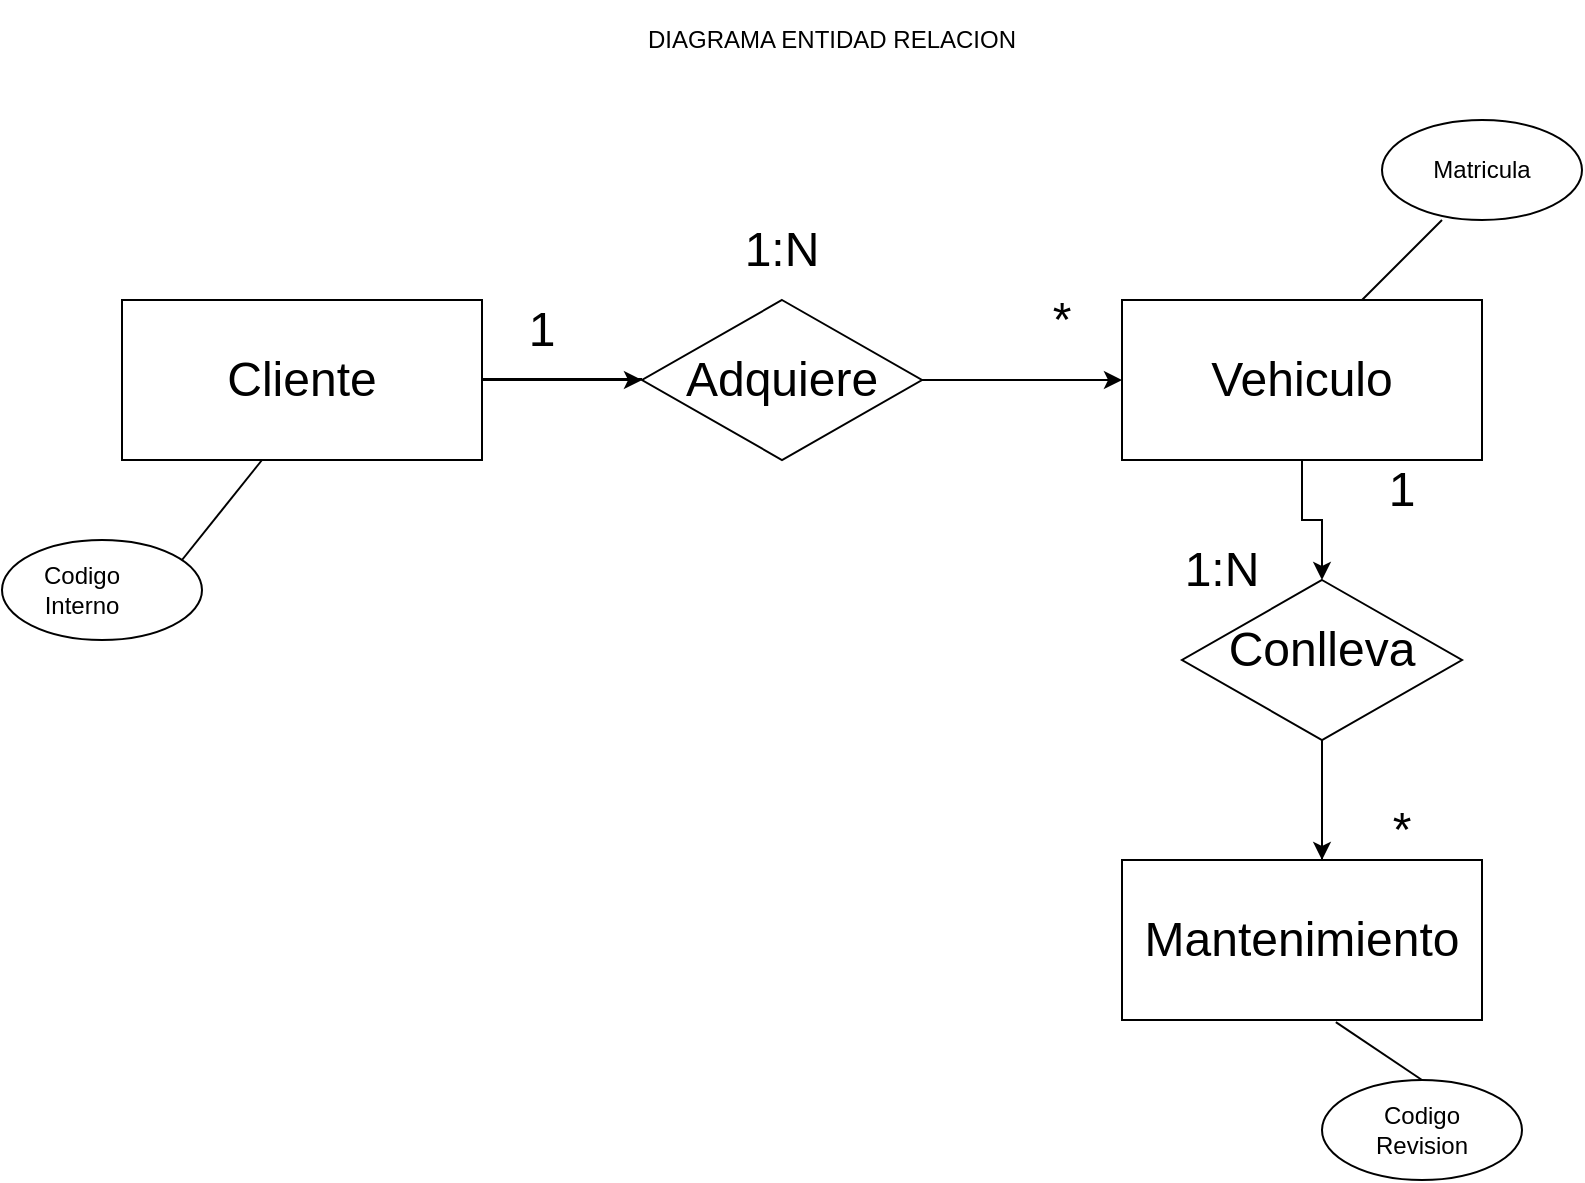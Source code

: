 <mxfile version="21.6.2" type="github">
  <diagram name="Page-1" id="32we7wKkpuTMR-FPi_ei">
    <mxGraphModel dx="880" dy="452" grid="1" gridSize="10" guides="1" tooltips="1" connect="1" arrows="1" fold="1" page="1" pageScale="1" pageWidth="850" pageHeight="1100" math="0" shadow="0">
      <root>
        <mxCell id="0" />
        <mxCell id="1" parent="0" />
        <mxCell id="rc7ttSQa2OtZKkBT7D2q-3" style="edgeStyle=orthogonalEdgeStyle;rounded=0;orthogonalLoop=1;jettySize=auto;html=1;entryX=0;entryY=0.5;entryDx=0;entryDy=0;" parent="1" source="zyYQOy7fIr2kreB1w1Vg-1" target="zyYQOy7fIr2kreB1w1Vg-10" edge="1">
          <mxGeometry relative="1" as="geometry" />
        </mxCell>
        <mxCell id="zyYQOy7fIr2kreB1w1Vg-1" value="" style="rounded=0;whiteSpace=wrap;html=1;" parent="1" vertex="1">
          <mxGeometry x="80" y="160" width="180" height="80" as="geometry" />
        </mxCell>
        <mxCell id="zyYQOy7fIr2kreB1w1Vg-2" value="Vehiculo" style="text;html=1;strokeColor=none;fillColor=none;align=center;verticalAlign=middle;whiteSpace=wrap;rounded=0;" parent="1" vertex="1">
          <mxGeometry x="650" y="185" width="60" height="30" as="geometry" />
        </mxCell>
        <mxCell id="rc7ttSQa2OtZKkBT7D2q-5" style="edgeStyle=orthogonalEdgeStyle;rounded=0;orthogonalLoop=1;jettySize=auto;html=1;exitX=0.5;exitY=1;exitDx=0;exitDy=0;" parent="1" source="zyYQOy7fIr2kreB1w1Vg-3" edge="1">
          <mxGeometry relative="1" as="geometry">
            <mxPoint x="680" y="300.0" as="targetPoint" />
            <Array as="points">
              <mxPoint x="670" y="270" />
              <mxPoint x="680" y="270" />
            </Array>
          </mxGeometry>
        </mxCell>
        <mxCell id="zyYQOy7fIr2kreB1w1Vg-3" value="" style="rounded=0;whiteSpace=wrap;html=1;" parent="1" vertex="1">
          <mxGeometry x="580" y="160" width="180" height="80" as="geometry" />
        </mxCell>
        <mxCell id="zyYQOy7fIr2kreB1w1Vg-4" value="" style="rounded=0;whiteSpace=wrap;html=1;" parent="1" vertex="1">
          <mxGeometry x="580" y="440" width="180" height="80" as="geometry" />
        </mxCell>
        <mxCell id="zyYQOy7fIr2kreB1w1Vg-7" value="&lt;font style=&quot;font-size: 24px;&quot;&gt;Cliente&lt;/font&gt;" style="text;html=1;strokeColor=none;fillColor=none;align=center;verticalAlign=middle;whiteSpace=wrap;rounded=0;" parent="1" vertex="1">
          <mxGeometry x="140" y="185" width="60" height="30" as="geometry" />
        </mxCell>
        <mxCell id="zyYQOy7fIr2kreB1w1Vg-8" value="&lt;font style=&quot;font-size: 24px;&quot;&gt;Mantenimiento&lt;/font&gt;" style="text;html=1;strokeColor=none;fillColor=none;align=center;verticalAlign=middle;whiteSpace=wrap;rounded=0;" parent="1" vertex="1">
          <mxGeometry x="640" y="465" width="60" height="30" as="geometry" />
        </mxCell>
        <mxCell id="rc7ttSQa2OtZKkBT7D2q-6" style="edgeStyle=orthogonalEdgeStyle;rounded=0;orthogonalLoop=1;jettySize=auto;html=1;" parent="1" source="zyYQOy7fIr2kreB1w1Vg-9" edge="1">
          <mxGeometry relative="1" as="geometry">
            <mxPoint x="680" y="440" as="targetPoint" />
          </mxGeometry>
        </mxCell>
        <mxCell id="zyYQOy7fIr2kreB1w1Vg-9" value="" style="rhombus;whiteSpace=wrap;html=1;" parent="1" vertex="1">
          <mxGeometry x="610" y="300" width="140" height="80" as="geometry" />
        </mxCell>
        <mxCell id="rc7ttSQa2OtZKkBT7D2q-4" style="edgeStyle=orthogonalEdgeStyle;rounded=0;orthogonalLoop=1;jettySize=auto;html=1;" parent="1" source="zyYQOy7fIr2kreB1w1Vg-10" edge="1">
          <mxGeometry relative="1" as="geometry">
            <mxPoint x="580" y="200" as="targetPoint" />
          </mxGeometry>
        </mxCell>
        <mxCell id="zyYQOy7fIr2kreB1w1Vg-10" value="" style="rhombus;whiteSpace=wrap;html=1;" parent="1" vertex="1">
          <mxGeometry x="340" y="160" width="140" height="80" as="geometry" />
        </mxCell>
        <mxCell id="zyYQOy7fIr2kreB1w1Vg-11" value="" style="ellipse;whiteSpace=wrap;html=1;" parent="1" vertex="1">
          <mxGeometry x="710" y="70" width="100" height="50" as="geometry" />
        </mxCell>
        <mxCell id="zyYQOy7fIr2kreB1w1Vg-12" value="Matricula" style="text;html=1;strokeColor=none;fillColor=none;align=center;verticalAlign=middle;whiteSpace=wrap;rounded=0;" parent="1" vertex="1">
          <mxGeometry x="730" y="80" width="60" height="30" as="geometry" />
        </mxCell>
        <mxCell id="zyYQOy7fIr2kreB1w1Vg-15" value="" style="endArrow=none;html=1;rounded=0;" parent="1" edge="1">
          <mxGeometry width="50" height="50" relative="1" as="geometry">
            <mxPoint x="700" y="160" as="sourcePoint" />
            <mxPoint x="740" y="120" as="targetPoint" />
          </mxGeometry>
        </mxCell>
        <mxCell id="zyYQOy7fIr2kreB1w1Vg-17" value="&lt;font style=&quot;font-size: 24px;&quot;&gt;Vehiculo&lt;/font&gt;" style="text;html=1;strokeColor=none;fillColor=none;align=center;verticalAlign=middle;whiteSpace=wrap;rounded=0;" parent="1" vertex="1">
          <mxGeometry x="640" y="185" width="60" height="30" as="geometry" />
        </mxCell>
        <mxCell id="zyYQOy7fIr2kreB1w1Vg-18" value="" style="endArrow=none;html=1;rounded=0;" parent="1" edge="1">
          <mxGeometry width="50" height="50" relative="1" as="geometry">
            <mxPoint x="260" y="199.5" as="sourcePoint" />
            <mxPoint x="340" y="199.5" as="targetPoint" />
          </mxGeometry>
        </mxCell>
        <mxCell id="zyYQOy7fIr2kreB1w1Vg-19" value="" style="endArrow=none;html=1;rounded=0;exitX=1;exitY=0.5;exitDx=0;exitDy=0;" parent="1" edge="1">
          <mxGeometry width="50" height="50" relative="1" as="geometry">
            <mxPoint x="580" y="200" as="sourcePoint" />
            <mxPoint x="580" y="199.5" as="targetPoint" />
          </mxGeometry>
        </mxCell>
        <mxCell id="zyYQOy7fIr2kreB1w1Vg-20" value="&lt;font style=&quot;font-size: 24px;&quot;&gt;Adquiere&lt;/font&gt;" style="text;html=1;strokeColor=none;fillColor=none;align=center;verticalAlign=middle;whiteSpace=wrap;rounded=0;" parent="1" vertex="1">
          <mxGeometry x="380" y="185" width="60" height="30" as="geometry" />
        </mxCell>
        <mxCell id="zyYQOy7fIr2kreB1w1Vg-22" value="" style="ellipse;whiteSpace=wrap;html=1;" parent="1" vertex="1">
          <mxGeometry x="20" y="280" width="100" height="50" as="geometry" />
        </mxCell>
        <mxCell id="zyYQOy7fIr2kreB1w1Vg-24" value="Codigo Interno" style="text;html=1;strokeColor=none;fillColor=none;align=center;verticalAlign=middle;whiteSpace=wrap;rounded=0;" parent="1" vertex="1">
          <mxGeometry x="30" y="290" width="60" height="30" as="geometry" />
        </mxCell>
        <mxCell id="zyYQOy7fIr2kreB1w1Vg-27" value="" style="endArrow=none;html=1;rounded=0;exitX=0.9;exitY=0.2;exitDx=0;exitDy=0;exitPerimeter=0;" parent="1" source="zyYQOy7fIr2kreB1w1Vg-22" edge="1">
          <mxGeometry width="50" height="50" relative="1" as="geometry">
            <mxPoint x="100" y="290" as="sourcePoint" />
            <mxPoint x="150" y="240" as="targetPoint" />
          </mxGeometry>
        </mxCell>
        <mxCell id="zyYQOy7fIr2kreB1w1Vg-28" value="&lt;font style=&quot;font-size: 24px;&quot;&gt;1&lt;/font&gt;" style="text;html=1;strokeColor=none;fillColor=none;align=center;verticalAlign=middle;whiteSpace=wrap;rounded=0;" parent="1" vertex="1">
          <mxGeometry x="260" y="160" width="60" height="30" as="geometry" />
        </mxCell>
        <mxCell id="zyYQOy7fIr2kreB1w1Vg-29" value="&lt;font style=&quot;font-size: 24px;&quot;&gt;*&lt;/font&gt;" style="text;html=1;strokeColor=none;fillColor=none;align=center;verticalAlign=middle;whiteSpace=wrap;rounded=0;" parent="1" vertex="1">
          <mxGeometry x="520" y="155" width="60" height="30" as="geometry" />
        </mxCell>
        <mxCell id="zyYQOy7fIr2kreB1w1Vg-30" value="&lt;font style=&quot;font-size: 24px;&quot;&gt;1:N&lt;/font&gt;" style="text;html=1;strokeColor=none;fillColor=none;align=center;verticalAlign=middle;whiteSpace=wrap;rounded=0;" parent="1" vertex="1">
          <mxGeometry x="380" y="120" width="60" height="30" as="geometry" />
        </mxCell>
        <mxCell id="zyYQOy7fIr2kreB1w1Vg-32" value="" style="endArrow=none;html=1;rounded=0;" parent="1" edge="1">
          <mxGeometry width="50" height="50" relative="1" as="geometry">
            <mxPoint x="680" y="440" as="sourcePoint" />
            <mxPoint x="680" y="380" as="targetPoint" />
          </mxGeometry>
        </mxCell>
        <mxCell id="zyYQOy7fIr2kreB1w1Vg-33" value="&lt;font style=&quot;font-size: 24px;&quot;&gt;Conlleva&lt;/font&gt;" style="text;html=1;strokeColor=none;fillColor=none;align=center;verticalAlign=middle;whiteSpace=wrap;rounded=0;" parent="1" vertex="1">
          <mxGeometry x="650" y="320" width="60" height="30" as="geometry" />
        </mxCell>
        <mxCell id="zyYQOy7fIr2kreB1w1Vg-34" value="" style="ellipse;whiteSpace=wrap;html=1;" parent="1" vertex="1">
          <mxGeometry x="680" y="550" width="100" height="50" as="geometry" />
        </mxCell>
        <mxCell id="zyYQOy7fIr2kreB1w1Vg-35" value="Codigo Revision" style="text;html=1;strokeColor=none;fillColor=none;align=center;verticalAlign=middle;whiteSpace=wrap;rounded=0;" parent="1" vertex="1">
          <mxGeometry x="700" y="560" width="60" height="30" as="geometry" />
        </mxCell>
        <mxCell id="zyYQOy7fIr2kreB1w1Vg-36" value="" style="endArrow=none;html=1;rounded=0;entryX=0.594;entryY=1.013;entryDx=0;entryDy=0;entryPerimeter=0;exitX=0.5;exitY=0;exitDx=0;exitDy=0;" parent="1" source="zyYQOy7fIr2kreB1w1Vg-34" target="zyYQOy7fIr2kreB1w1Vg-4" edge="1">
          <mxGeometry width="50" height="50" relative="1" as="geometry">
            <mxPoint x="670" y="580" as="sourcePoint" />
            <mxPoint x="720" y="530" as="targetPoint" />
          </mxGeometry>
        </mxCell>
        <mxCell id="zyYQOy7fIr2kreB1w1Vg-37" value="&lt;font style=&quot;font-size: 24px;&quot;&gt;1&lt;/font&gt;" style="text;html=1;strokeColor=none;fillColor=none;align=center;verticalAlign=middle;whiteSpace=wrap;rounded=0;" parent="1" vertex="1">
          <mxGeometry x="690" y="240" width="60" height="30" as="geometry" />
        </mxCell>
        <mxCell id="zyYQOy7fIr2kreB1w1Vg-38" value="&lt;font style=&quot;font-size: 24px;&quot;&gt;*&lt;/font&gt;" style="text;html=1;strokeColor=none;fillColor=none;align=center;verticalAlign=middle;whiteSpace=wrap;rounded=0;" parent="1" vertex="1">
          <mxGeometry x="690" y="410" width="60" height="30" as="geometry" />
        </mxCell>
        <mxCell id="zyYQOy7fIr2kreB1w1Vg-40" value="&lt;font style=&quot;font-size: 24px;&quot;&gt;1:N&lt;/font&gt;" style="text;html=1;strokeColor=none;fillColor=none;align=center;verticalAlign=middle;whiteSpace=wrap;rounded=0;" parent="1" vertex="1">
          <mxGeometry x="600" y="280" width="60" height="30" as="geometry" />
        </mxCell>
        <mxCell id="zyYQOy7fIr2kreB1w1Vg-41" value="DIAGRAMA ENTIDAD RELACION&lt;br&gt;" style="text;html=1;strokeColor=none;fillColor=none;align=center;verticalAlign=middle;whiteSpace=wrap;rounded=0;" parent="1" vertex="1">
          <mxGeometry x="70" y="10" width="730" height="40" as="geometry" />
        </mxCell>
        <mxCell id="rc7ttSQa2OtZKkBT7D2q-2" value="" style="endArrow=none;html=1;rounded=0;exitX=1;exitY=0.5;exitDx=0;exitDy=0;" parent="1" source="zyYQOy7fIr2kreB1w1Vg-10" edge="1">
          <mxGeometry width="50" height="50" relative="1" as="geometry">
            <mxPoint x="480" y="200" as="sourcePoint" />
            <mxPoint x="560" y="200" as="targetPoint" />
          </mxGeometry>
        </mxCell>
      </root>
    </mxGraphModel>
  </diagram>
</mxfile>
